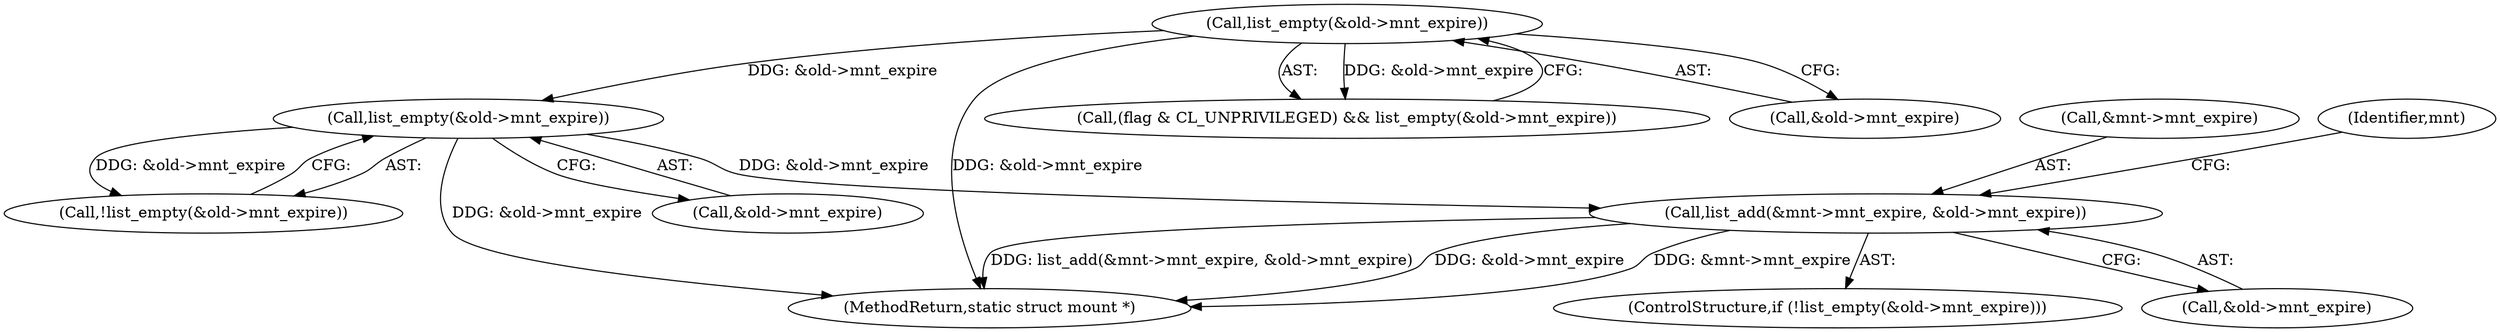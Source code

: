 digraph "0_linux_9566d6742852c527bf5af38af5cbb878dad75705@pointer" {
"1000408" [label="(Call,list_add(&mnt->mnt_expire, &old->mnt_expire))"];
"1000403" [label="(Call,list_empty(&old->mnt_expire))"];
"1000263" [label="(Call,list_empty(&old->mnt_expire))"];
"1000409" [label="(Call,&mnt->mnt_expire)"];
"1000404" [label="(Call,&old->mnt_expire)"];
"1000263" [label="(Call,list_empty(&old->mnt_expire))"];
"1000402" [label="(Call,!list_empty(&old->mnt_expire))"];
"1000408" [label="(Call,list_add(&mnt->mnt_expire, &old->mnt_expire))"];
"1000413" [label="(Call,&old->mnt_expire)"];
"1000427" [label="(MethodReturn,static struct mount *)"];
"1000259" [label="(Call,(flag & CL_UNPRIVILEGED) && list_empty(&old->mnt_expire))"];
"1000418" [label="(Identifier,mnt)"];
"1000401" [label="(ControlStructure,if (!list_empty(&old->mnt_expire)))"];
"1000403" [label="(Call,list_empty(&old->mnt_expire))"];
"1000264" [label="(Call,&old->mnt_expire)"];
"1000408" -> "1000401"  [label="AST: "];
"1000408" -> "1000413"  [label="CFG: "];
"1000409" -> "1000408"  [label="AST: "];
"1000413" -> "1000408"  [label="AST: "];
"1000418" -> "1000408"  [label="CFG: "];
"1000408" -> "1000427"  [label="DDG: &mnt->mnt_expire"];
"1000408" -> "1000427"  [label="DDG: list_add(&mnt->mnt_expire, &old->mnt_expire)"];
"1000408" -> "1000427"  [label="DDG: &old->mnt_expire"];
"1000403" -> "1000408"  [label="DDG: &old->mnt_expire"];
"1000403" -> "1000402"  [label="AST: "];
"1000403" -> "1000404"  [label="CFG: "];
"1000404" -> "1000403"  [label="AST: "];
"1000402" -> "1000403"  [label="CFG: "];
"1000403" -> "1000427"  [label="DDG: &old->mnt_expire"];
"1000403" -> "1000402"  [label="DDG: &old->mnt_expire"];
"1000263" -> "1000403"  [label="DDG: &old->mnt_expire"];
"1000263" -> "1000259"  [label="AST: "];
"1000263" -> "1000264"  [label="CFG: "];
"1000264" -> "1000263"  [label="AST: "];
"1000259" -> "1000263"  [label="CFG: "];
"1000263" -> "1000427"  [label="DDG: &old->mnt_expire"];
"1000263" -> "1000259"  [label="DDG: &old->mnt_expire"];
}
